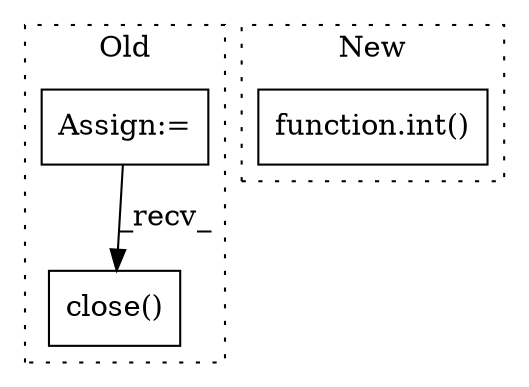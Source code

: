 digraph G {
subgraph cluster0 {
1 [label="close()" a="75" s="17917" l="10" shape="box"];
3 [label="Assign:=" a="68" s="17423" l="3" shape="box"];
label = "Old";
style="dotted";
}
subgraph cluster1 {
2 [label="function.int()" a="75" s="25042,25053" l="4,1" shape="box"];
label = "New";
style="dotted";
}
3 -> 1 [label="_recv_"];
}